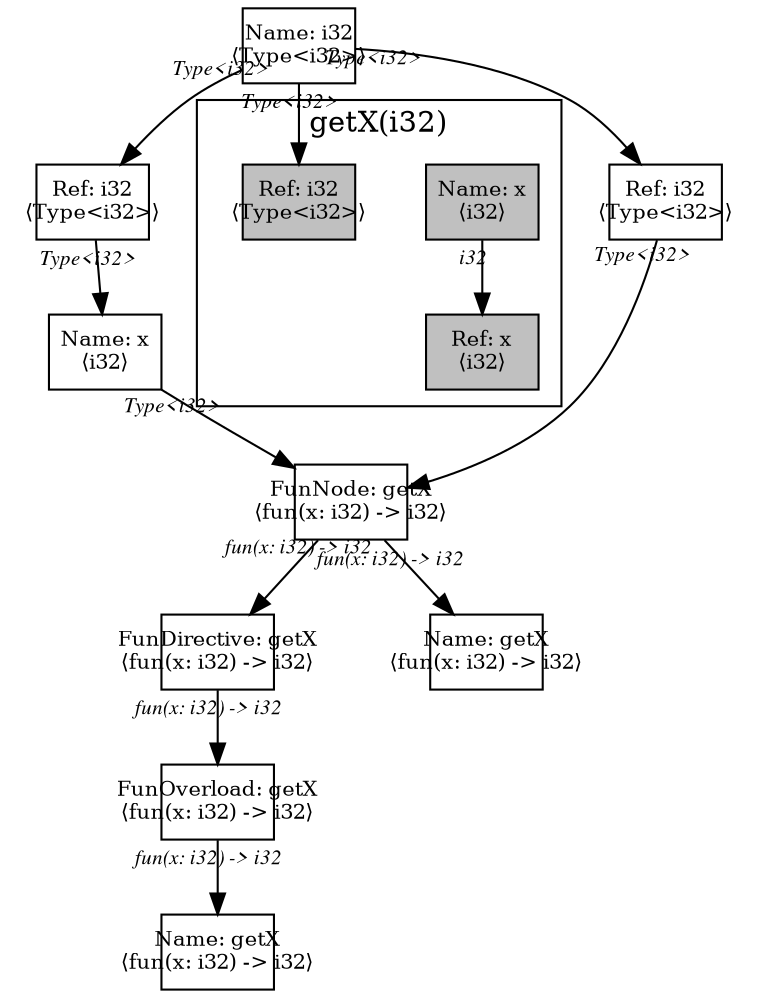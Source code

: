 digraph Document {
  node [shape=box,fixedsize=shape fontsize=10]
  1 [label="Name: i32\n⟨Type<i32>⟩", fillcolor=grey];
  2 [label="FunOverload: getX\n⟨fun(x: i32) -> i32⟩", fillcolor=grey];
  3 [label="FunDirective: getX\n⟨fun(x: i32) -> i32⟩", fillcolor=grey];
  4 [label="FunNode: getX\n⟨fun(x: i32) -> i32⟩", fillcolor=grey];
  5 [label="Ref: i32\n⟨Type<i32>⟩", fillcolor=grey];
  6 [label="Name: x\n⟨i32⟩", fillcolor=grey];
  7 [label="Ref: i32\n⟨Type<i32>⟩", fillcolor=grey];
  8 [label="Name: getX\n⟨fun(x: i32) -> i32⟩", fillcolor=grey];
  9 [label="Name: getX\n⟨fun(x: i32) -> i32⟩", fillcolor=grey];
  subgraph cluster0 {
    node [style=filled, fillcolor=grey];
    10 [label="Name: x\n⟨i32⟩", fillcolor=grey];
    11 [label="Ref: x\n⟨i32⟩", fillcolor=grey];
    12 [label="Ref: i32\n⟨Type<i32>⟩", fillcolor=grey];
    10 -> 11[taillabel="i32" labeldistance="1" fontname="times  italic" fontsize = 10 color="black" ];
  label = "getX(i32)";
}
  1 -> 5[taillabel="Type<i32>" labeldistance="1" fontname="times  italic" fontsize = 10 color="black" ];
  1 -> 7[taillabel="Type<i32>" labeldistance="1" fontname="times  italic" fontsize = 10 color="black" ];
  1 -> 12[taillabel="Type<i32>" labeldistance="1" fontname="times  italic" fontsize = 10 color="black" ];
  2 -> 9[taillabel="fun(x: i32) -> i32" labeldistance="1" fontname="times  italic" fontsize = 10 color="black" ];
  3 -> 2[taillabel="fun(x: i32) -> i32" labeldistance="1" fontname="times  italic" fontsize = 10 color="black" ];
  4 -> 8[taillabel="fun(x: i32) -> i32" labeldistance="1" fontname="times  italic" fontsize = 10 color="black" ];
  4 -> 3[taillabel="fun(x: i32) -> i32" labeldistance="1" fontname="times  italic" fontsize = 10 color="black" ];
  5 -> 6[taillabel="Type<i32>" labeldistance="1" fontname="times  italic" fontsize = 10 color="black" ];
  6 -> 4[taillabel="Type<i32>" labeldistance="1" fontname="times  italic" fontsize = 10 color="black" ];
  7 -> 4[taillabel="Type<i32>" labeldistance="1" fontname="times  italic" fontsize = 10 color="black" ];
  label="";
}

